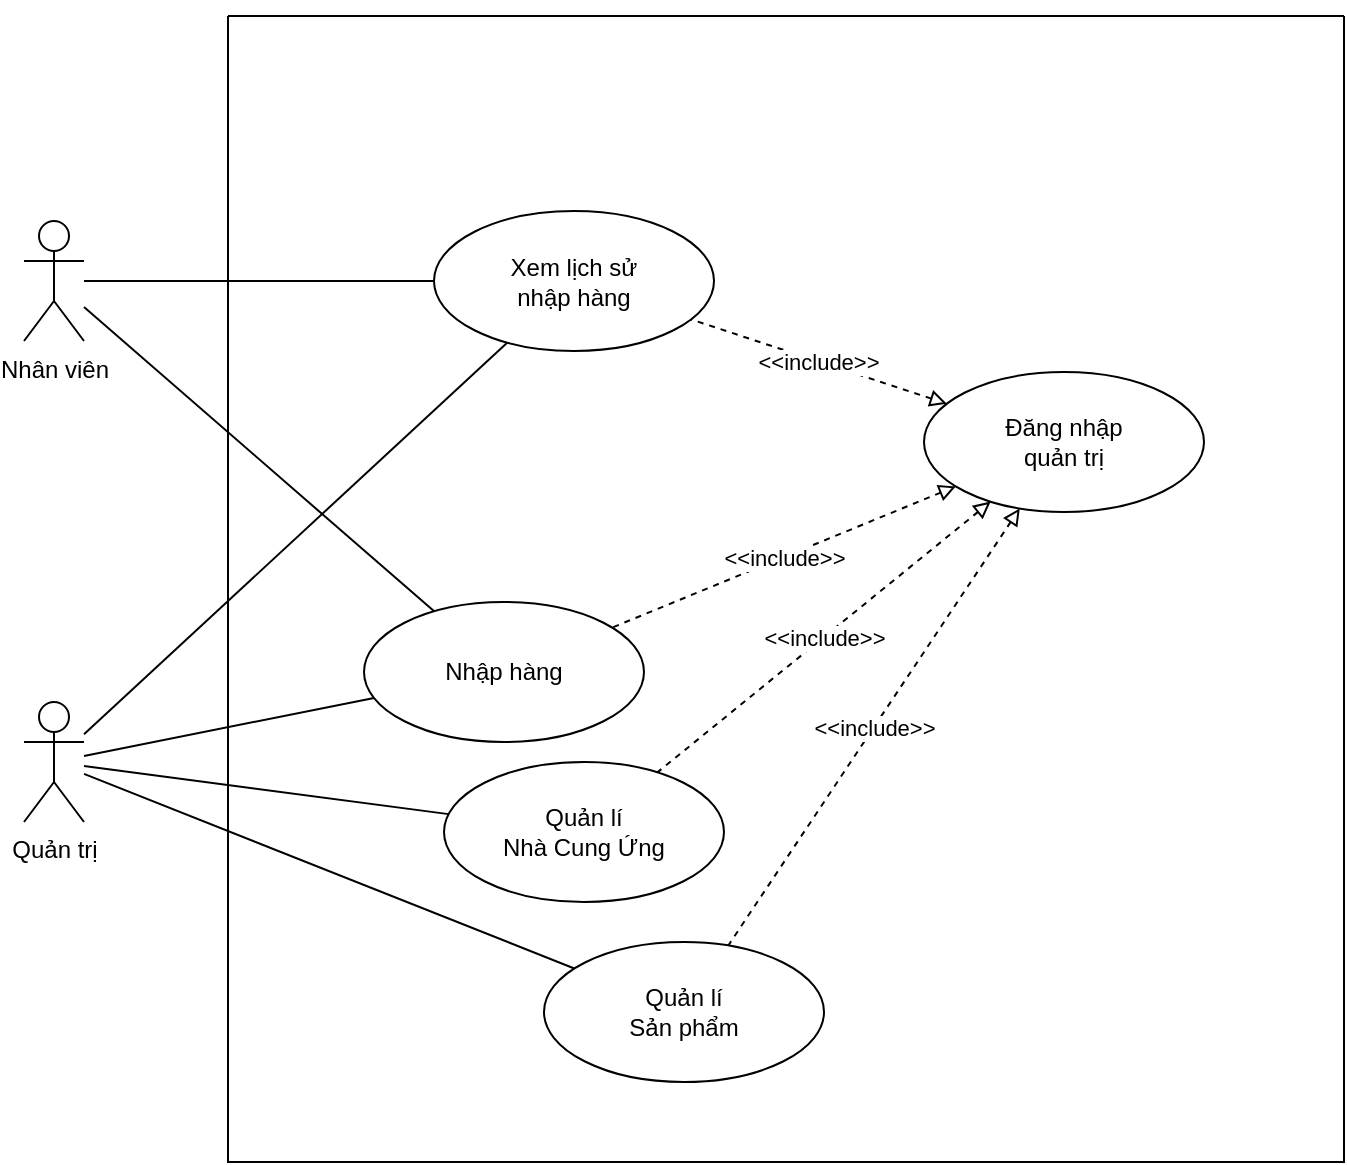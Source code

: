 <mxfile version="16.5.1" type="device" pages="2"><diagram id="eaRcA5cD4J3pZK5ogcdu" name="Page-1"><mxGraphModel dx="1102" dy="2005" grid="1" gridSize="10" guides="1" tooltips="1" connect="1" arrows="1" fold="1" page="1" pageScale="1" pageWidth="850" pageHeight="1100" math="0" shadow="0"><root><mxCell id="0"/><mxCell id="1" parent="0"/><mxCell id="1wCWkCasWox4JVjCag2D-4" style="rounded=0;orthogonalLoop=1;jettySize=auto;html=1;endArrow=none;endFill=0;" parent="1" source="QA_-AKQ826VliRyhOl0P-2" target="1wCWkCasWox4JVjCag2D-3" edge="1"><mxGeometry relative="1" as="geometry"/></mxCell><mxCell id="1wCWkCasWox4JVjCag2D-1" value="Nhân viên" style="shape=umlActor;verticalLabelPosition=bottom;verticalAlign=top;html=1;outlineConnect=0;" parent="1" vertex="1"><mxGeometry x="95" y="-748.5" width="30" height="60" as="geometry"/></mxCell><mxCell id="1wCWkCasWox4JVjCag2D-2" value="" style="swimlane;startSize=0;" parent="1" vertex="1"><mxGeometry x="197" y="-851" width="558" height="573" as="geometry"/></mxCell><mxCell id="1wCWkCasWox4JVjCag2D-3" value="Nhập hàng" style="ellipse;whiteSpace=wrap;html=1;" parent="1wCWkCasWox4JVjCag2D-2" vertex="1"><mxGeometry x="68" y="293" width="140" height="70" as="geometry"/></mxCell><mxCell id="1wCWkCasWox4JVjCag2D-6" value="&amp;lt;&amp;lt;include&amp;gt;&amp;gt;&lt;br&gt;" style="orthogonalLoop=1;jettySize=auto;html=1;strokeColor=default;rounded=0;dashed=1;endArrow=none;endFill=0;startArrow=block;startFill=0;" parent="1wCWkCasWox4JVjCag2D-2" source="1wCWkCasWox4JVjCag2D-5" target="1wCWkCasWox4JVjCag2D-3" edge="1"><mxGeometry relative="1" as="geometry"/></mxCell><mxCell id="1wCWkCasWox4JVjCag2D-5" value="Đăng nhập&lt;br&gt;quản trị" style="ellipse;whiteSpace=wrap;html=1;" parent="1wCWkCasWox4JVjCag2D-2" vertex="1"><mxGeometry x="348" y="178" width="140" height="70" as="geometry"/></mxCell><mxCell id="LzKGv1kpxihLrvM57VGK-7" value="Xem lịch sử &lt;br&gt;nhập hàng" style="ellipse;whiteSpace=wrap;html=1;" parent="1wCWkCasWox4JVjCag2D-2" vertex="1"><mxGeometry x="103" y="97.5" width="140" height="70" as="geometry"/></mxCell><mxCell id="LzKGv1kpxihLrvM57VGK-10" value="&amp;lt;&amp;lt;include&amp;gt;&amp;gt;&lt;br&gt;" style="orthogonalLoop=1;jettySize=auto;html=1;strokeColor=default;rounded=0;dashed=1;endArrow=none;endFill=0;startArrow=block;startFill=0;" parent="1wCWkCasWox4JVjCag2D-2" source="1wCWkCasWox4JVjCag2D-5" target="LzKGv1kpxihLrvM57VGK-7" edge="1"><mxGeometry relative="1" as="geometry"><mxPoint x="350.467" y="201.937" as="sourcePoint"/><mxPoint x="205.553" y="252.078" as="targetPoint"/></mxGeometry></mxCell><mxCell id="LzKGv1kpxihLrvM57VGK-11" value="Quản lí&lt;br&gt;Nhà Cung Ứng" style="ellipse;whiteSpace=wrap;html=1;" parent="1wCWkCasWox4JVjCag2D-2" vertex="1"><mxGeometry x="108" y="373" width="140" height="70" as="geometry"/></mxCell><mxCell id="LzKGv1kpxihLrvM57VGK-14" value="&amp;lt;&amp;lt;include&amp;gt;&amp;gt;&lt;br&gt;" style="orthogonalLoop=1;jettySize=auto;html=1;strokeColor=default;rounded=0;dashed=1;endArrow=none;endFill=0;startArrow=block;startFill=0;" parent="1wCWkCasWox4JVjCag2D-2" source="1wCWkCasWox4JVjCag2D-5" target="LzKGv1kpxihLrvM57VGK-11" edge="1"><mxGeometry relative="1" as="geometry"><mxPoint x="358" y="207.5" as="sourcePoint"/><mxPoint x="218" y="207.5" as="targetPoint"/></mxGeometry></mxCell><mxCell id="QA_-AKQ826VliRyhOl0P-9" value="Quản lí&lt;br&gt;Sản phẩm" style="ellipse;whiteSpace=wrap;html=1;" parent="1wCWkCasWox4JVjCag2D-2" vertex="1"><mxGeometry x="158" y="463" width="140" height="70" as="geometry"/></mxCell><mxCell id="QA_-AKQ826VliRyhOl0P-11" value="&amp;lt;&amp;lt;include&amp;gt;&amp;gt;&lt;br&gt;" style="orthogonalLoop=1;jettySize=auto;html=1;strokeColor=default;rounded=0;dashed=1;endArrow=none;endFill=0;startArrow=block;startFill=0;" parent="1wCWkCasWox4JVjCag2D-2" source="1wCWkCasWox4JVjCag2D-5" target="QA_-AKQ826VliRyhOl0P-9" edge="1"><mxGeometry relative="1" as="geometry"><mxPoint x="401.741" y="247.939" as="sourcePoint"/><mxPoint x="219.328" y="398.082" as="targetPoint"/></mxGeometry></mxCell><mxCell id="1wCWkCasWox4JVjCag2D-20" style="edgeStyle=none;rounded=0;orthogonalLoop=1;jettySize=auto;html=1;exitX=0.5;exitY=0;exitDx=0;exitDy=0;dashed=1;strokeColor=default;" parent="1" source="1wCWkCasWox4JVjCag2D-2" target="1wCWkCasWox4JVjCag2D-2" edge="1"><mxGeometry relative="1" as="geometry"/></mxCell><mxCell id="LzKGv1kpxihLrvM57VGK-9" style="rounded=0;orthogonalLoop=1;jettySize=auto;html=1;endArrow=none;endFill=0;" parent="1" source="1wCWkCasWox4JVjCag2D-1" target="LzKGv1kpxihLrvM57VGK-7" edge="1"><mxGeometry relative="1" as="geometry"><mxPoint x="145" y="-638.986" as="sourcePoint"/><mxPoint x="284.852" y="-596.904" as="targetPoint"/></mxGeometry></mxCell><mxCell id="LzKGv1kpxihLrvM57VGK-13" style="rounded=0;orthogonalLoop=1;jettySize=auto;html=1;endArrow=none;endFill=0;" parent="1" source="QA_-AKQ826VliRyhOl0P-2" target="LzKGv1kpxihLrvM57VGK-11" edge="1"><mxGeometry relative="1" as="geometry"><mxPoint x="145" y="-643.5" as="sourcePoint"/><mxPoint x="275" y="-643.5" as="targetPoint"/></mxGeometry></mxCell><mxCell id="QA_-AKQ826VliRyhOl0P-2" value="Quản trị" style="shape=umlActor;verticalLabelPosition=bottom;verticalAlign=top;html=1;outlineConnect=0;" parent="1" vertex="1"><mxGeometry x="95" y="-508" width="30" height="60" as="geometry"/></mxCell><mxCell id="QA_-AKQ826VliRyhOl0P-8" style="rounded=0;orthogonalLoop=1;jettySize=auto;html=1;endArrow=none;endFill=0;" parent="1" source="QA_-AKQ826VliRyhOl0P-2" target="LzKGv1kpxihLrvM57VGK-7" edge="1"><mxGeometry relative="1" as="geometry"><mxPoint x="155" y="-713.5" as="sourcePoint"/><mxPoint x="310" y="-713.5" as="targetPoint"/></mxGeometry></mxCell><mxCell id="QA_-AKQ826VliRyhOl0P-10" style="rounded=0;orthogonalLoop=1;jettySize=auto;html=1;endArrow=none;endFill=0;" parent="1" source="QA_-AKQ826VliRyhOl0P-2" target="QA_-AKQ826VliRyhOl0P-9" edge="1"><mxGeometry relative="1" as="geometry"><mxPoint x="135" y="-465.404" as="sourcePoint"/><mxPoint x="313.851" y="-434.449" as="targetPoint"/></mxGeometry></mxCell><mxCell id="J0eJ1Qzg47PhhJ__eVX5-1" style="rounded=0;orthogonalLoop=1;jettySize=auto;html=1;endArrow=none;endFill=0;" parent="1" source="1wCWkCasWox4JVjCag2D-1" target="1wCWkCasWox4JVjCag2D-3" edge="1"><mxGeometry relative="1" as="geometry"><mxPoint x="135" y="-708.788" as="sourcePoint"/><mxPoint x="310.052" y="-712.155" as="targetPoint"/></mxGeometry></mxCell></root></mxGraphModel></diagram><diagram id="byOesd3S-B9HRbRHbM7P" name="Page-2"><mxGraphModel dx="1102" dy="2005" grid="1" gridSize="10" guides="1" tooltips="1" connect="1" arrows="1" fold="1" page="1" pageScale="1" pageWidth="850" pageHeight="1100" math="0" shadow="0"><root><mxCell id="7AfMB_jT1VdtdQ60w9ut-0"/><mxCell id="7AfMB_jT1VdtdQ60w9ut-1" parent="7AfMB_jT1VdtdQ60w9ut-0"/><mxCell id="7AfMB_jT1VdtdQ60w9ut-2" value="Nhân viên" style="shape=umlActor;verticalLabelPosition=bottom;verticalAlign=top;html=1;outlineConnect=0;" parent="7AfMB_jT1VdtdQ60w9ut-1" vertex="1"><mxGeometry x="110" y="-700" width="30" height="60" as="geometry"/></mxCell><mxCell id="7AfMB_jT1VdtdQ60w9ut-4" value="Đăng nhập&lt;br&gt;quản trị" style="ellipse;whiteSpace=wrap;html=1;" parent="7AfMB_jT1VdtdQ60w9ut-1" vertex="1"><mxGeometry x="550" y="-640" width="140" height="70" as="geometry"/></mxCell><mxCell id="7AfMB_jT1VdtdQ60w9ut-5" value="Xem lịch sử&lt;br&gt;nhập hàng" style="ellipse;whiteSpace=wrap;html=1;" parent="7AfMB_jT1VdtdQ60w9ut-1" vertex="1"><mxGeometry x="280" y="-640" width="140" height="70" as="geometry"/></mxCell><mxCell id="7AfMB_jT1VdtdQ60w9ut-6" value="&amp;lt;&amp;lt;include&amp;gt;&amp;gt;&lt;br&gt;" style="orthogonalLoop=1;jettySize=auto;html=1;strokeColor=default;rounded=0;dashed=1;endArrow=none;endFill=0;startArrow=block;startFill=0;" parent="7AfMB_jT1VdtdQ60w9ut-1" source="7AfMB_jT1VdtdQ60w9ut-4" target="7AfMB_jT1VdtdQ60w9ut-5" edge="1"><mxGeometry relative="1" as="geometry"><mxPoint x="350.467" y="201.937" as="sourcePoint"/><mxPoint x="205.553" y="252.078" as="targetPoint"/></mxGeometry></mxCell><mxCell id="7AfMB_jT1VdtdQ60w9ut-7" style="rounded=0;orthogonalLoop=1;jettySize=auto;html=1;endArrow=none;endFill=0;" parent="7AfMB_jT1VdtdQ60w9ut-1" source="7AfMB_jT1VdtdQ60w9ut-2" target="7AfMB_jT1VdtdQ60w9ut-5" edge="1"><mxGeometry relative="1" as="geometry"><mxPoint x="145" y="-638.986" as="sourcePoint"/><mxPoint x="284.852" y="-596.904" as="targetPoint"/></mxGeometry></mxCell><mxCell id="7AfMB_jT1VdtdQ60w9ut-8" style="rounded=0;orthogonalLoop=1;jettySize=auto;html=1;endArrow=none;endFill=0;" parent="7AfMB_jT1VdtdQ60w9ut-1" source="TlBKc4ezrXHzyDjc1gGZ-0" target="7AfMB_jT1VdtdQ60w9ut-5" edge="1"><mxGeometry relative="1" as="geometry"><mxPoint x="135" y="-708.788" as="sourcePoint"/><mxPoint x="300.019" y="-553.316" as="targetPoint"/></mxGeometry></mxCell><mxCell id="TlBKc4ezrXHzyDjc1gGZ-0" value="Quản trị" style="shape=umlActor;verticalLabelPosition=bottom;verticalAlign=top;html=1;outlineConnect=0;" parent="7AfMB_jT1VdtdQ60w9ut-1" vertex="1"><mxGeometry x="110" y="-570" width="30" height="60" as="geometry"/></mxCell></root></mxGraphModel></diagram></mxfile>